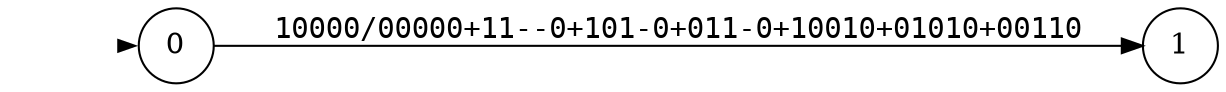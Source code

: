 digraph""{graph[rankdir=LR,ranksep=0.8,nodesep=0.2];node[shape=circle];edge[fontname=mono];init[shape=point,style=invis];0[label="0"];1[label="1"];init->0[penwidth=0,tooltip="initialstate"];0->1[label="10000/00000+11--0+101-0+011-0+10010+01010+00110\l",labeltooltip="s1&#8743;&#172;s2&#8743;&#172;s3&#8743;&#172;s4&#8743;&#172;s5/&#172;r1&#8743;&#172;r2&#8743;&#172;r3&#8743;&#172;r4&#8743;&#172;r5&#8744;r1&#8743;r2&#8743;&#172;r5&#8744;r1&#8743;&#172;r2&#8743;r3&#8743;&#172;r5&#8744;&#172;r1&#8743;r2&#8743;r3&#8743;&#172;r5&#8744;r1&#8743;&#172;r2&#8743;&#172;r3&#8743;r4&#8743;&#172;r5&#8744;&#172;r1&#8743;r2&#8743;&#172;r3&#8743;r4&#8743;&#172;r5&#8744;&#172;r1&#8743;&#172;r2&#8743;r3&#8743;r4&#8743;&#172;r5&#10;"];}